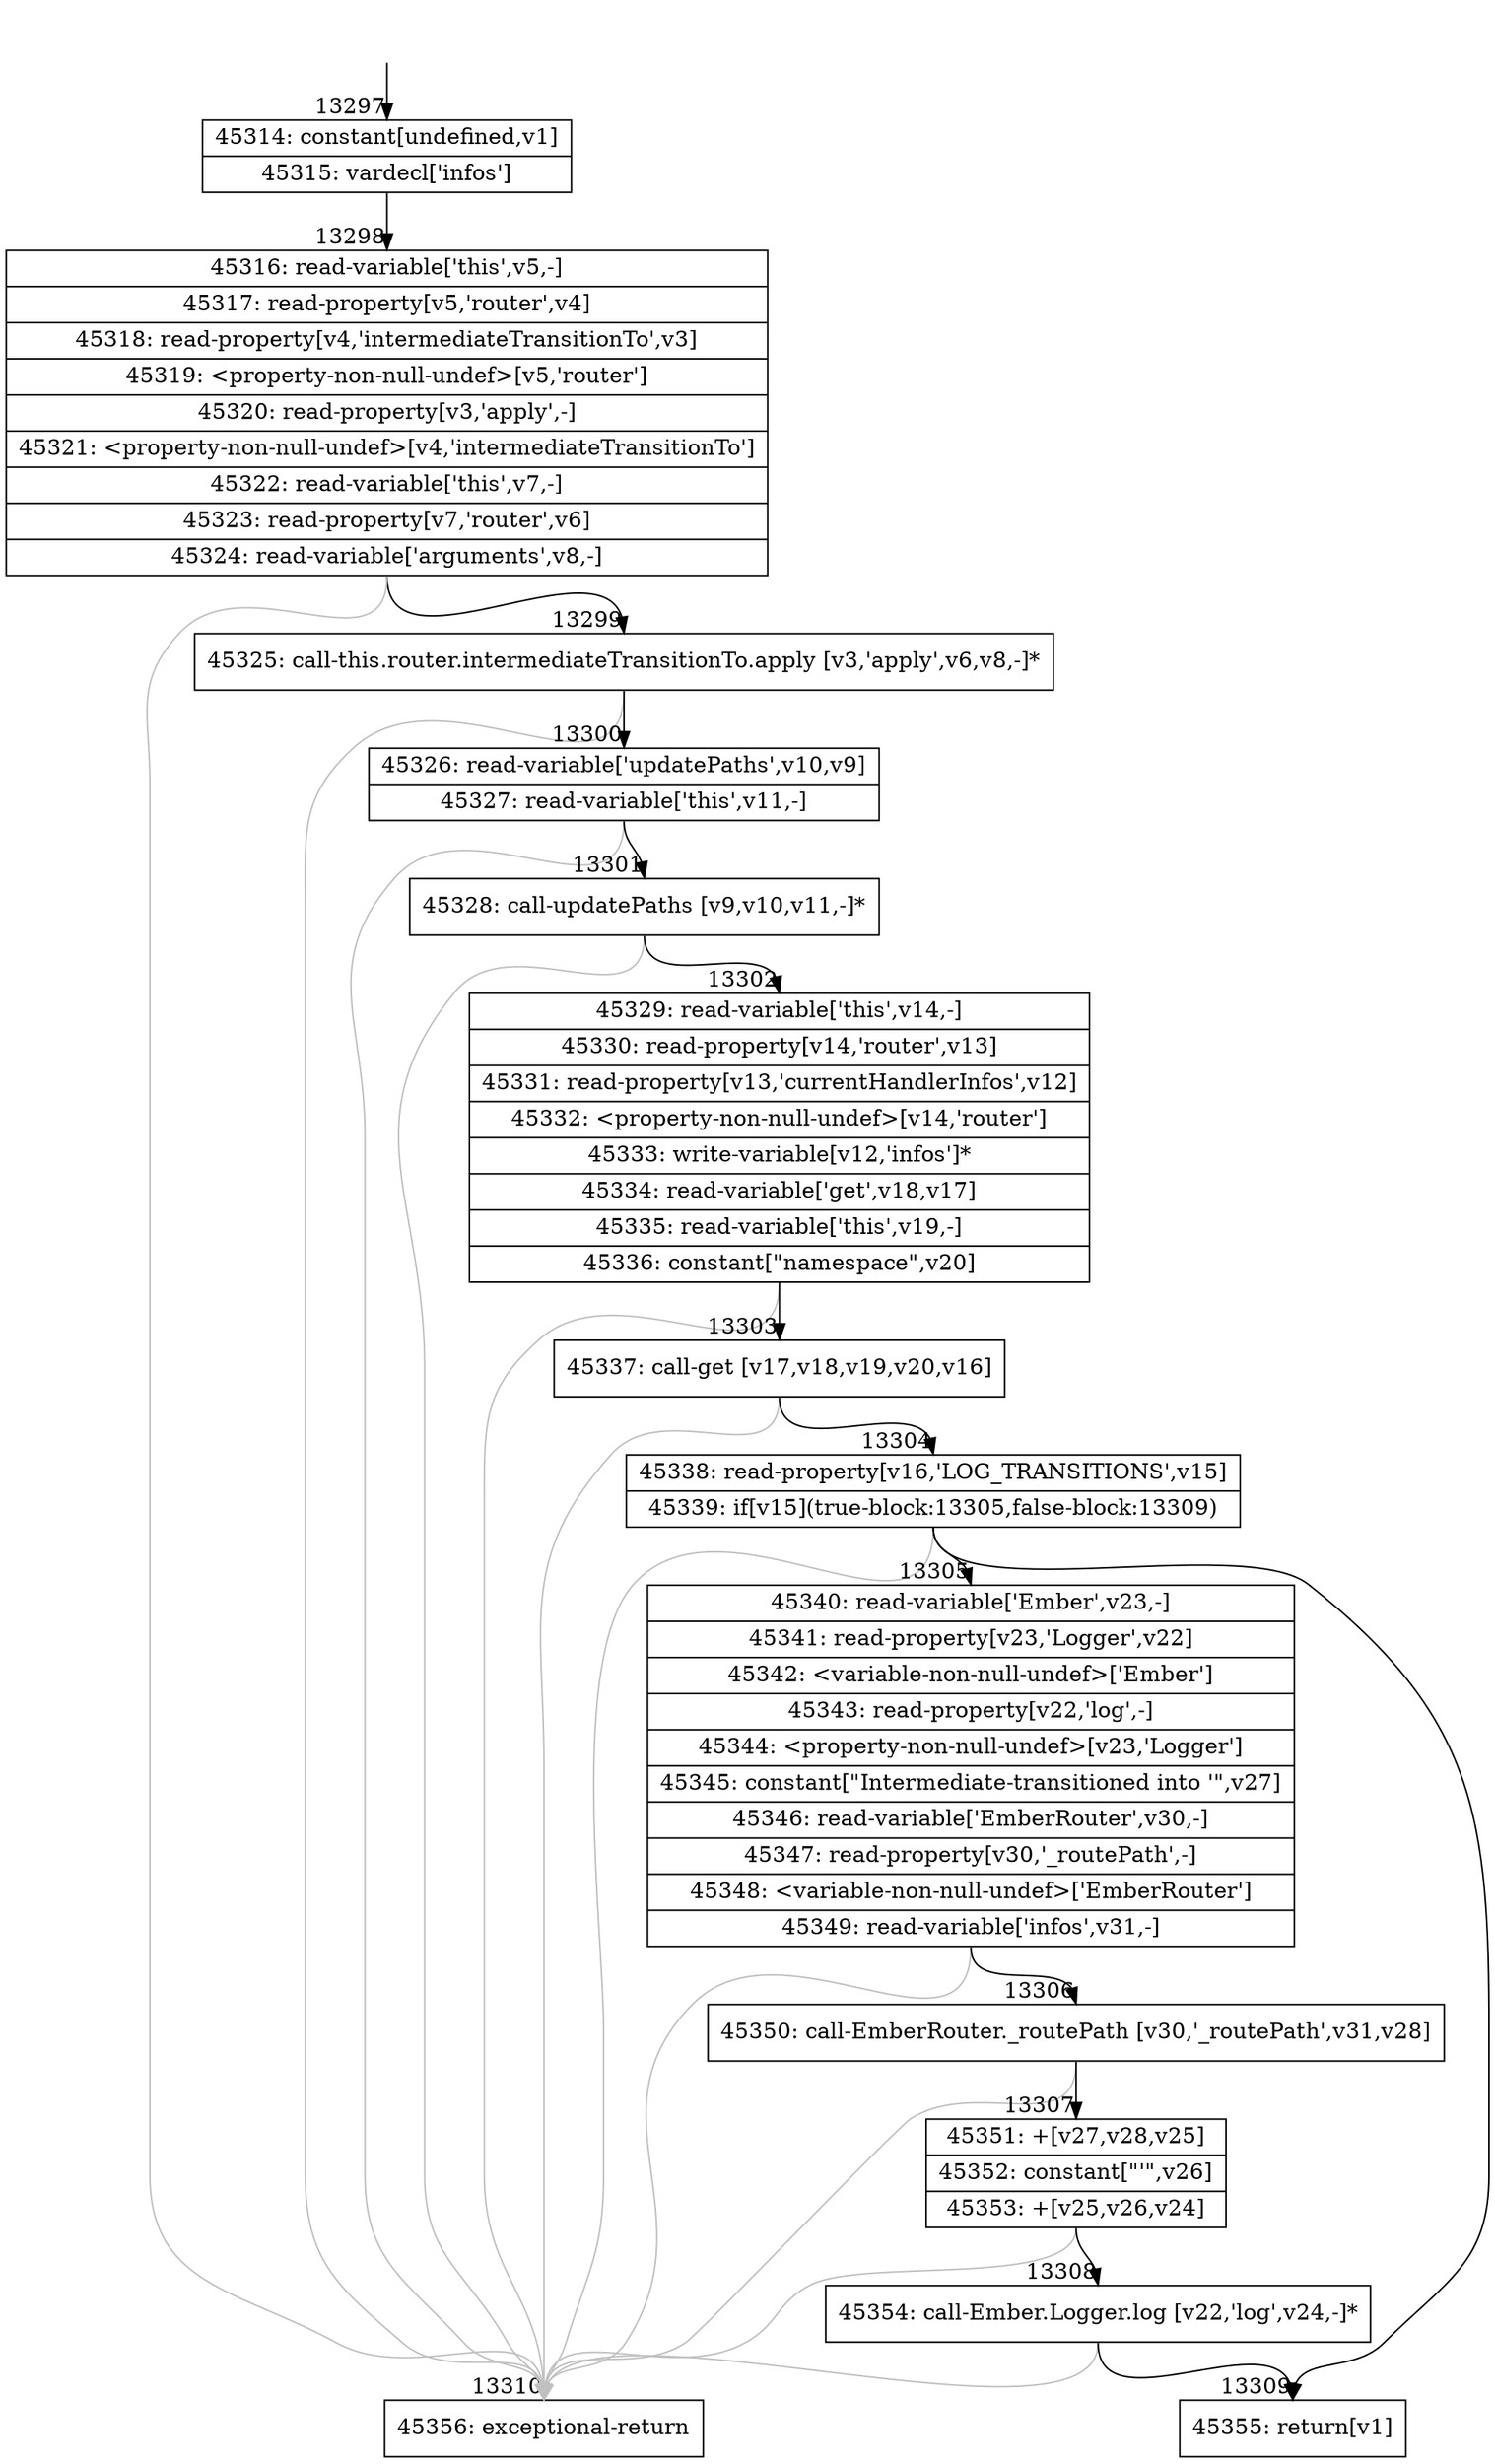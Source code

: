 digraph {
rankdir="TD"
BB_entry1096[shape=none,label=""];
BB_entry1096 -> BB13297 [tailport=s, headport=n, headlabel="    13297"]
BB13297 [shape=record label="{45314: constant[undefined,v1]|45315: vardecl['infos']}" ] 
BB13297 -> BB13298 [tailport=s, headport=n, headlabel="      13298"]
BB13298 [shape=record label="{45316: read-variable['this',v5,-]|45317: read-property[v5,'router',v4]|45318: read-property[v4,'intermediateTransitionTo',v3]|45319: \<property-non-null-undef\>[v5,'router']|45320: read-property[v3,'apply',-]|45321: \<property-non-null-undef\>[v4,'intermediateTransitionTo']|45322: read-variable['this',v7,-]|45323: read-property[v7,'router',v6]|45324: read-variable['arguments',v8,-]}" ] 
BB13298 -> BB13299 [tailport=s, headport=n, headlabel="      13299"]
BB13298 -> BB13310 [tailport=s, headport=n, color=gray, headlabel="      13310"]
BB13299 [shape=record label="{45325: call-this.router.intermediateTransitionTo.apply [v3,'apply',v6,v8,-]*}" ] 
BB13299 -> BB13300 [tailport=s, headport=n, headlabel="      13300"]
BB13299 -> BB13310 [tailport=s, headport=n, color=gray]
BB13300 [shape=record label="{45326: read-variable['updatePaths',v10,v9]|45327: read-variable['this',v11,-]}" ] 
BB13300 -> BB13301 [tailport=s, headport=n, headlabel="      13301"]
BB13300 -> BB13310 [tailport=s, headport=n, color=gray]
BB13301 [shape=record label="{45328: call-updatePaths [v9,v10,v11,-]*}" ] 
BB13301 -> BB13302 [tailport=s, headport=n, headlabel="      13302"]
BB13301 -> BB13310 [tailport=s, headport=n, color=gray]
BB13302 [shape=record label="{45329: read-variable['this',v14,-]|45330: read-property[v14,'router',v13]|45331: read-property[v13,'currentHandlerInfos',v12]|45332: \<property-non-null-undef\>[v14,'router']|45333: write-variable[v12,'infos']*|45334: read-variable['get',v18,v17]|45335: read-variable['this',v19,-]|45336: constant[\"namespace\",v20]}" ] 
BB13302 -> BB13303 [tailport=s, headport=n, headlabel="      13303"]
BB13302 -> BB13310 [tailport=s, headport=n, color=gray]
BB13303 [shape=record label="{45337: call-get [v17,v18,v19,v20,v16]}" ] 
BB13303 -> BB13304 [tailport=s, headport=n, headlabel="      13304"]
BB13303 -> BB13310 [tailport=s, headport=n, color=gray]
BB13304 [shape=record label="{45338: read-property[v16,'LOG_TRANSITIONS',v15]|45339: if[v15](true-block:13305,false-block:13309)}" ] 
BB13304 -> BB13305 [tailport=s, headport=n, headlabel="      13305"]
BB13304 -> BB13309 [tailport=s, headport=n, headlabel="      13309"]
BB13304 -> BB13310 [tailport=s, headport=n, color=gray]
BB13305 [shape=record label="{45340: read-variable['Ember',v23,-]|45341: read-property[v23,'Logger',v22]|45342: \<variable-non-null-undef\>['Ember']|45343: read-property[v22,'log',-]|45344: \<property-non-null-undef\>[v23,'Logger']|45345: constant[\"Intermediate-transitioned into '\",v27]|45346: read-variable['EmberRouter',v30,-]|45347: read-property[v30,'_routePath',-]|45348: \<variable-non-null-undef\>['EmberRouter']|45349: read-variable['infos',v31,-]}" ] 
BB13305 -> BB13306 [tailport=s, headport=n, headlabel="      13306"]
BB13305 -> BB13310 [tailport=s, headport=n, color=gray]
BB13306 [shape=record label="{45350: call-EmberRouter._routePath [v30,'_routePath',v31,v28]}" ] 
BB13306 -> BB13307 [tailport=s, headport=n, headlabel="      13307"]
BB13306 -> BB13310 [tailport=s, headport=n, color=gray]
BB13307 [shape=record label="{45351: +[v27,v28,v25]|45352: constant[\"'\",v26]|45353: +[v25,v26,v24]}" ] 
BB13307 -> BB13308 [tailport=s, headport=n, headlabel="      13308"]
BB13307 -> BB13310 [tailport=s, headport=n, color=gray]
BB13308 [shape=record label="{45354: call-Ember.Logger.log [v22,'log',v24,-]*}" ] 
BB13308 -> BB13309 [tailport=s, headport=n]
BB13308 -> BB13310 [tailport=s, headport=n, color=gray]
BB13309 [shape=record label="{45355: return[v1]}" ] 
BB13310 [shape=record label="{45356: exceptional-return}" ] 
//#$~ 24952
}
